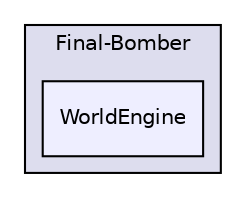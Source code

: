 digraph "D:/Projets/Final-Bomber/1 - Final-Bomber/Final-Bomber/WorldEngine" {
  compound=true
  node [ fontsize="10", fontname="Helvetica"];
  edge [ labelfontsize="10", labelfontname="Helvetica"];
  subgraph clusterdir_8535758fa343d8c49724c096c70e140d {
    graph [ bgcolor="#ddddee", pencolor="black", label="Final-Bomber" fontname="Helvetica", fontsize="10", URL="dir_8535758fa343d8c49724c096c70e140d.html"]
  dir_5bdffdd63a3a24201e6807d3dd5480a8 [shape=box, label="WorldEngine", style="filled", fillcolor="#eeeeff", pencolor="black", URL="dir_5bdffdd63a3a24201e6807d3dd5480a8.html"];
  }
}
